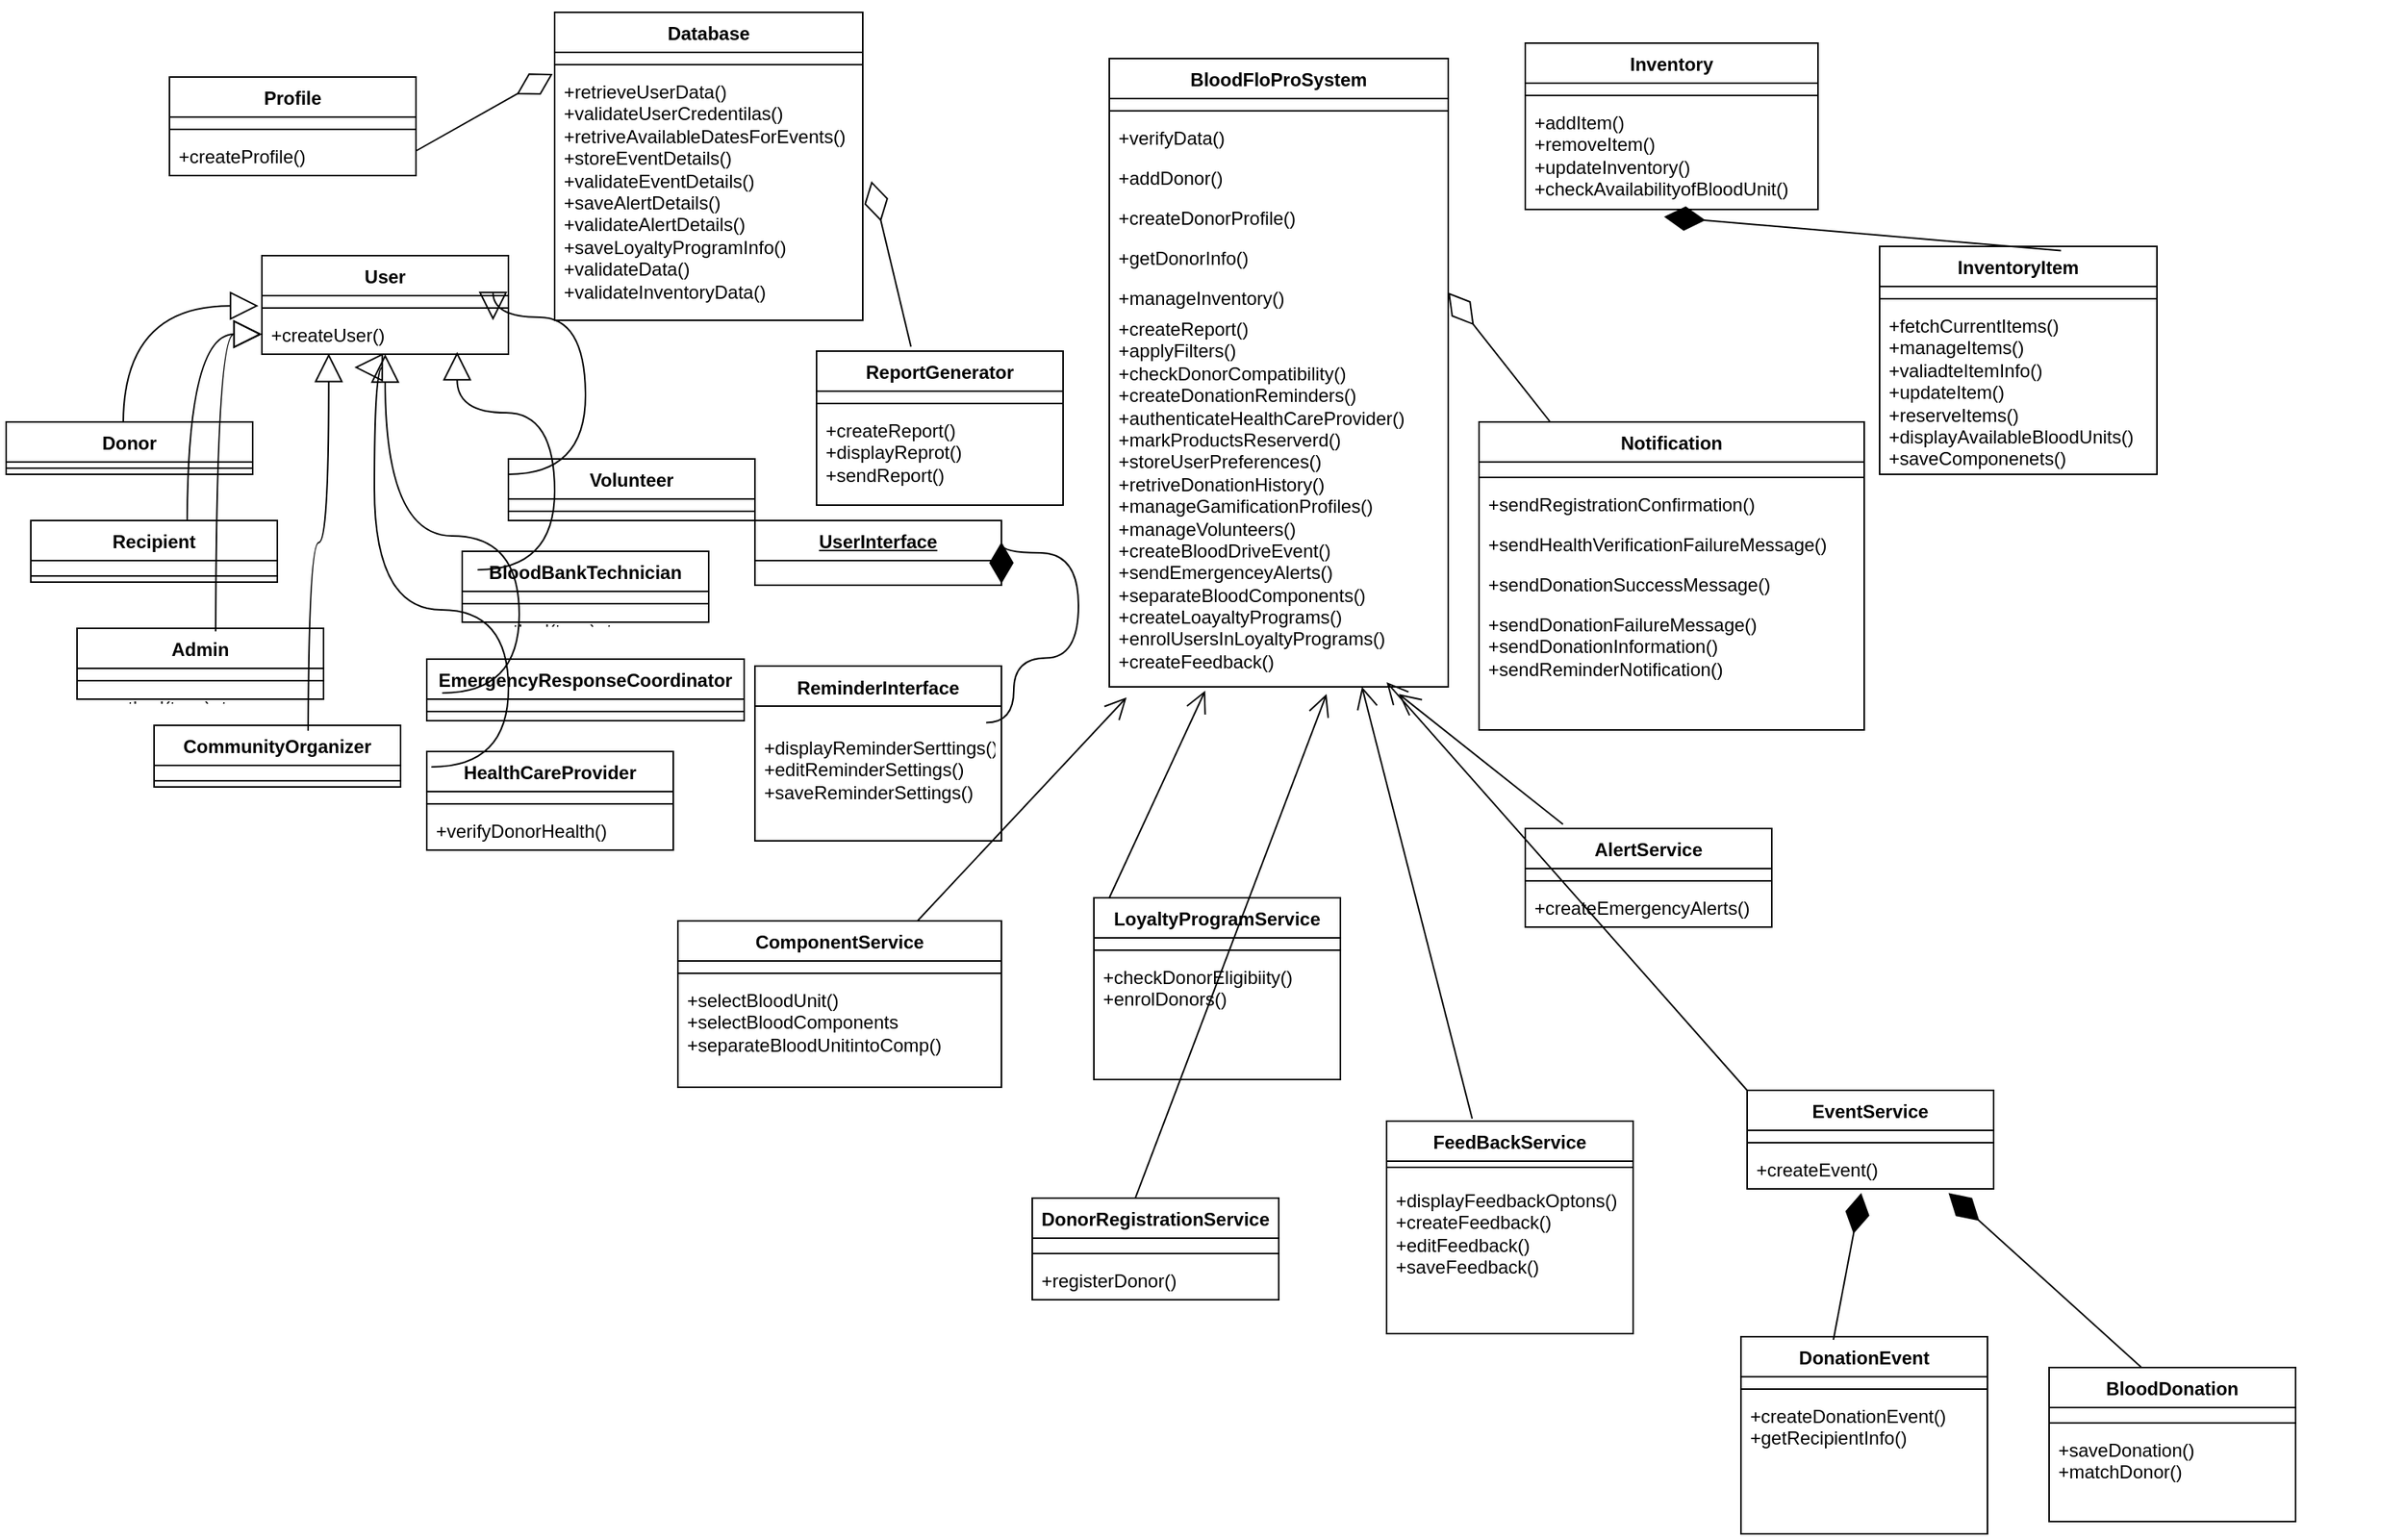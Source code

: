 <mxfile version="23.1.5" type="device">
  <diagram id="C5RBs43oDa-KdzZeNtuy" name="Page-1">
    <mxGraphModel dx="2229" dy="1440" grid="1" gridSize="10" guides="1" tooltips="1" connect="1" arrows="1" fold="1" page="1" pageScale="1" pageWidth="827" pageHeight="1169" math="0" shadow="0">
      <root>
        <mxCell id="WIyWlLk6GJQsqaUBKTNV-0" />
        <mxCell id="WIyWlLk6GJQsqaUBKTNV-1" parent="WIyWlLk6GJQsqaUBKTNV-0" />
        <mxCell id="jsOjv4QNIimqihdQ7Zq4-0" value="AlertService&lt;div&gt;&lt;br/&gt;&lt;/div&gt;" style="swimlane;fontStyle=1;align=center;verticalAlign=top;childLayout=stackLayout;horizontal=1;startSize=26;horizontalStack=0;resizeParent=1;resizeParentMax=0;resizeLast=0;collapsible=1;marginBottom=0;whiteSpace=wrap;html=1;" vertex="1" parent="WIyWlLk6GJQsqaUBKTNV-1">
          <mxGeometry x="1000" y="540" width="160" height="64" as="geometry" />
        </mxCell>
        <mxCell id="jsOjv4QNIimqihdQ7Zq4-1" value="+ field: type" style="text;strokeColor=none;fillColor=none;align=left;verticalAlign=top;spacingLeft=4;spacingRight=4;overflow=hidden;rotatable=0;points=[[0,0.5],[1,0.5]];portConstraint=eastwest;whiteSpace=wrap;html=1;" vertex="1" parent="jsOjv4QNIimqihdQ7Zq4-0">
          <mxGeometry y="26" width="160" height="4" as="geometry" />
        </mxCell>
        <mxCell id="jsOjv4QNIimqihdQ7Zq4-2" value="" style="line;strokeWidth=1;fillColor=none;align=left;verticalAlign=middle;spacingTop=-1;spacingLeft=3;spacingRight=3;rotatable=0;labelPosition=right;points=[];portConstraint=eastwest;strokeColor=inherit;" vertex="1" parent="jsOjv4QNIimqihdQ7Zq4-0">
          <mxGeometry y="30" width="160" height="8" as="geometry" />
        </mxCell>
        <mxCell id="jsOjv4QNIimqihdQ7Zq4-3" value="+createEmergencyAlerts()" style="text;strokeColor=none;fillColor=none;align=left;verticalAlign=top;spacingLeft=4;spacingRight=4;overflow=hidden;rotatable=0;points=[[0,0.5],[1,0.5]];portConstraint=eastwest;whiteSpace=wrap;html=1;" vertex="1" parent="jsOjv4QNIimqihdQ7Zq4-0">
          <mxGeometry y="38" width="160" height="26" as="geometry" />
        </mxCell>
        <mxCell id="jsOjv4QNIimqihdQ7Zq4-8" value="BloodDonation" style="swimlane;fontStyle=1;align=center;verticalAlign=top;childLayout=stackLayout;horizontal=1;startSize=26;horizontalStack=0;resizeParent=1;resizeParentMax=0;resizeLast=0;collapsible=1;marginBottom=0;whiteSpace=wrap;html=1;" vertex="1" parent="WIyWlLk6GJQsqaUBKTNV-1">
          <mxGeometry x="1340" y="890" width="160" height="100" as="geometry" />
        </mxCell>
        <mxCell id="jsOjv4QNIimqihdQ7Zq4-9" value="+ field: type" style="text;strokeColor=none;fillColor=none;align=left;verticalAlign=top;spacingLeft=4;spacingRight=4;overflow=hidden;rotatable=0;points=[[0,0.5],[1,0.5]];portConstraint=eastwest;whiteSpace=wrap;html=1;" vertex="1" parent="jsOjv4QNIimqihdQ7Zq4-8">
          <mxGeometry y="26" width="160" height="6" as="geometry" />
        </mxCell>
        <mxCell id="jsOjv4QNIimqihdQ7Zq4-10" value="" style="line;strokeWidth=1;fillColor=none;align=left;verticalAlign=middle;spacingTop=-1;spacingLeft=3;spacingRight=3;rotatable=0;labelPosition=right;points=[];portConstraint=eastwest;strokeColor=inherit;" vertex="1" parent="jsOjv4QNIimqihdQ7Zq4-8">
          <mxGeometry y="32" width="160" height="8" as="geometry" />
        </mxCell>
        <mxCell id="jsOjv4QNIimqihdQ7Zq4-11" value="+saveDonation()&lt;br&gt;+matchDonor()" style="text;strokeColor=none;fillColor=none;align=left;verticalAlign=top;spacingLeft=4;spacingRight=4;overflow=hidden;rotatable=0;points=[[0,0.5],[1,0.5]];portConstraint=eastwest;whiteSpace=wrap;html=1;" vertex="1" parent="jsOjv4QNIimqihdQ7Zq4-8">
          <mxGeometry y="40" width="160" height="60" as="geometry" />
        </mxCell>
        <mxCell id="jsOjv4QNIimqihdQ7Zq4-16" value="FeedBackService" style="swimlane;fontStyle=1;align=center;verticalAlign=top;childLayout=stackLayout;horizontal=1;startSize=26;horizontalStack=0;resizeParent=1;resizeParentMax=0;resizeLast=0;collapsible=1;marginBottom=0;whiteSpace=wrap;html=1;" vertex="1" parent="WIyWlLk6GJQsqaUBKTNV-1">
          <mxGeometry x="910" y="730" width="160" height="138" as="geometry" />
        </mxCell>
        <mxCell id="jsOjv4QNIimqihdQ7Zq4-18" value="" style="line;strokeWidth=1;fillColor=none;align=left;verticalAlign=middle;spacingTop=-1;spacingLeft=3;spacingRight=3;rotatable=0;labelPosition=right;points=[];portConstraint=eastwest;strokeColor=inherit;" vertex="1" parent="jsOjv4QNIimqihdQ7Zq4-16">
          <mxGeometry y="26" width="160" height="8" as="geometry" />
        </mxCell>
        <mxCell id="jsOjv4QNIimqihdQ7Zq4-17" value="+ field: type" style="text;strokeColor=none;fillColor=none;align=left;verticalAlign=top;spacingLeft=4;spacingRight=4;overflow=hidden;rotatable=0;points=[[0,0.5],[1,0.5]];portConstraint=eastwest;whiteSpace=wrap;html=1;" vertex="1" parent="jsOjv4QNIimqihdQ7Zq4-16">
          <mxGeometry y="34" width="160" height="4" as="geometry" />
        </mxCell>
        <mxCell id="jsOjv4QNIimqihdQ7Zq4-19" value="+displayFeedbackOptons()&lt;br&gt;+createFeedback()&lt;div&gt;+editFeedback()&lt;/div&gt;&lt;div&gt;+saveFeedback()&lt;/div&gt;&lt;div&gt;&lt;br&gt;&lt;/div&gt;" style="text;strokeColor=none;fillColor=none;align=left;verticalAlign=top;spacingLeft=4;spacingRight=4;overflow=hidden;rotatable=0;points=[[0,0.5],[1,0.5]];portConstraint=eastwest;whiteSpace=wrap;html=1;" vertex="1" parent="jsOjv4QNIimqihdQ7Zq4-16">
          <mxGeometry y="38" width="160" height="100" as="geometry" />
        </mxCell>
        <mxCell id="jsOjv4QNIimqihdQ7Zq4-20" value="BloodFloProSystem" style="swimlane;fontStyle=1;align=center;verticalAlign=top;childLayout=stackLayout;horizontal=1;startSize=26;horizontalStack=0;resizeParent=1;resizeParentMax=0;resizeLast=0;collapsible=1;marginBottom=0;whiteSpace=wrap;html=1;" vertex="1" parent="WIyWlLk6GJQsqaUBKTNV-1">
          <mxGeometry x="730" y="40" width="220" height="408" as="geometry" />
        </mxCell>
        <mxCell id="jsOjv4QNIimqihdQ7Zq4-21" value="+ field: type" style="text;strokeColor=none;fillColor=none;align=left;verticalAlign=top;spacingLeft=4;spacingRight=4;overflow=hidden;rotatable=0;points=[[0,0.5],[1,0.5]];portConstraint=eastwest;whiteSpace=wrap;html=1;" vertex="1" parent="jsOjv4QNIimqihdQ7Zq4-20">
          <mxGeometry y="26" width="220" height="4" as="geometry" />
        </mxCell>
        <mxCell id="jsOjv4QNIimqihdQ7Zq4-22" value="" style="line;strokeWidth=1;fillColor=none;align=left;verticalAlign=middle;spacingTop=-1;spacingLeft=3;spacingRight=3;rotatable=0;labelPosition=right;points=[];portConstraint=eastwest;strokeColor=inherit;" vertex="1" parent="jsOjv4QNIimqihdQ7Zq4-20">
          <mxGeometry y="30" width="220" height="8" as="geometry" />
        </mxCell>
        <mxCell id="jsOjv4QNIimqihdQ7Zq4-23" value="+verifyData()" style="text;strokeColor=none;fillColor=none;align=left;verticalAlign=top;spacingLeft=4;spacingRight=4;overflow=hidden;rotatable=0;points=[[0,0.5],[1,0.5]];portConstraint=eastwest;whiteSpace=wrap;html=1;" vertex="1" parent="jsOjv4QNIimqihdQ7Zq4-20">
          <mxGeometry y="38" width="220" height="26" as="geometry" />
        </mxCell>
        <mxCell id="jsOjv4QNIimqihdQ7Zq4-137" value="+addDonor()" style="text;strokeColor=none;fillColor=none;align=left;verticalAlign=top;spacingLeft=4;spacingRight=4;overflow=hidden;rotatable=0;points=[[0,0.5],[1,0.5]];portConstraint=eastwest;whiteSpace=wrap;html=1;" vertex="1" parent="jsOjv4QNIimqihdQ7Zq4-20">
          <mxGeometry y="64" width="220" height="26" as="geometry" />
        </mxCell>
        <mxCell id="jsOjv4QNIimqihdQ7Zq4-136" value="+createDonorProfile()" style="text;strokeColor=none;fillColor=none;align=left;verticalAlign=top;spacingLeft=4;spacingRight=4;overflow=hidden;rotatable=0;points=[[0,0.5],[1,0.5]];portConstraint=eastwest;whiteSpace=wrap;html=1;" vertex="1" parent="jsOjv4QNIimqihdQ7Zq4-20">
          <mxGeometry y="90" width="220" height="26" as="geometry" />
        </mxCell>
        <mxCell id="jsOjv4QNIimqihdQ7Zq4-144" value="+getDonorInfo()&lt;div&gt;&lt;br/&gt;&lt;/div&gt;" style="text;strokeColor=none;fillColor=none;align=left;verticalAlign=top;spacingLeft=4;spacingRight=4;overflow=hidden;rotatable=0;points=[[0,0.5],[1,0.5]];portConstraint=eastwest;whiteSpace=wrap;html=1;" vertex="1" parent="jsOjv4QNIimqihdQ7Zq4-20">
          <mxGeometry y="116" width="220" height="26" as="geometry" />
        </mxCell>
        <mxCell id="jsOjv4QNIimqihdQ7Zq4-145" value="+manageInventory()" style="text;strokeColor=none;fillColor=none;align=left;verticalAlign=top;spacingLeft=4;spacingRight=4;overflow=hidden;rotatable=0;points=[[0,0.5],[1,0.5]];portConstraint=eastwest;whiteSpace=wrap;html=1;" vertex="1" parent="jsOjv4QNIimqihdQ7Zq4-20">
          <mxGeometry y="142" width="220" height="20" as="geometry" />
        </mxCell>
        <mxCell id="jsOjv4QNIimqihdQ7Zq4-146" value="+createReport()&lt;br&gt;+applyFilters()&lt;br&gt;+checkDonorCompatibility()&lt;br&gt;+createDonationReminders()&lt;br&gt;+authenticateHealthCareProvider()&lt;br&gt;+markProductsReserverd()&lt;br&gt;+storeUserPreferences()&lt;br&gt;+retriveDonationHistory()&lt;br&gt;+manageGamificationProfiles()&lt;div&gt;+manageVolunteers()&lt;/div&gt;&lt;div&gt;+createBloodDriveEvent()&lt;/div&gt;&lt;div&gt;+sendEmergenceyAlerts()&lt;/div&gt;&lt;div&gt;+separateBloodComponents()&lt;/div&gt;&lt;div&gt;+createLoayaltyPrograms()&lt;/div&gt;&lt;div&gt;+enrolUsersInLoyaltyPrograms()&lt;/div&gt;&lt;div&gt;+createFeedback()&lt;/div&gt;" style="text;strokeColor=none;fillColor=none;align=left;verticalAlign=top;spacingLeft=4;spacingRight=4;overflow=hidden;rotatable=0;points=[[0,0.5],[1,0.5]];portConstraint=eastwest;whiteSpace=wrap;html=1;" vertex="1" parent="jsOjv4QNIimqihdQ7Zq4-20">
          <mxGeometry y="162" width="220" height="246" as="geometry" />
        </mxCell>
        <mxCell id="jsOjv4QNIimqihdQ7Zq4-32" value="Donor" style="swimlane;fontStyle=1;align=center;verticalAlign=top;childLayout=stackLayout;horizontal=1;startSize=26;horizontalStack=0;resizeParent=1;resizeParentMax=0;resizeLast=0;collapsible=1;marginBottom=0;whiteSpace=wrap;html=1;" vertex="1" parent="WIyWlLk6GJQsqaUBKTNV-1">
          <mxGeometry x="14" y="276" width="160" height="34" as="geometry" />
        </mxCell>
        <mxCell id="jsOjv4QNIimqihdQ7Zq4-151" value="" style="endArrow=block;endSize=16;endFill=0;html=1;rounded=0;edgeStyle=orthogonalEdgeStyle;curved=1;entryX=-0.014;entryY=-0.209;entryDx=0;entryDy=0;entryPerimeter=0;" edge="1" parent="jsOjv4QNIimqihdQ7Zq4-32" target="jsOjv4QNIimqihdQ7Zq4-83">
          <mxGeometry width="160" relative="1" as="geometry">
            <mxPoint x="76" as="sourcePoint" />
            <mxPoint x="236" as="targetPoint" />
          </mxGeometry>
        </mxCell>
        <mxCell id="jsOjv4QNIimqihdQ7Zq4-34" value="" style="line;strokeWidth=1;fillColor=none;align=left;verticalAlign=middle;spacingTop=-1;spacingLeft=3;spacingRight=3;rotatable=0;labelPosition=right;points=[];portConstraint=eastwest;strokeColor=inherit;" vertex="1" parent="jsOjv4QNIimqihdQ7Zq4-32">
          <mxGeometry y="26" width="160" height="8" as="geometry" />
        </mxCell>
        <mxCell id="jsOjv4QNIimqihdQ7Zq4-35" value="+ method(type): type" style="text;strokeColor=none;fillColor=none;align=left;verticalAlign=top;spacingLeft=4;spacingRight=4;overflow=hidden;rotatable=0;points=[[0,0.5],[1,0.5]];portConstraint=eastwest;whiteSpace=wrap;html=1;" vertex="1" parent="jsOjv4QNIimqihdQ7Zq4-32">
          <mxGeometry y="34" width="160" as="geometry" />
        </mxCell>
        <mxCell id="jsOjv4QNIimqihdQ7Zq4-40" value="Notification" style="swimlane;fontStyle=1;align=center;verticalAlign=top;childLayout=stackLayout;horizontal=1;startSize=26;horizontalStack=0;resizeParent=1;resizeParentMax=0;resizeLast=0;collapsible=1;marginBottom=0;whiteSpace=wrap;html=1;" vertex="1" parent="WIyWlLk6GJQsqaUBKTNV-1">
          <mxGeometry x="970" y="276" width="250" height="200" as="geometry" />
        </mxCell>
        <mxCell id="jsOjv4QNIimqihdQ7Zq4-41" value="+ field: type" style="text;strokeColor=none;fillColor=none;align=left;verticalAlign=top;spacingLeft=4;spacingRight=4;overflow=hidden;rotatable=0;points=[[0,0.5],[1,0.5]];portConstraint=eastwest;whiteSpace=wrap;html=1;" vertex="1" parent="jsOjv4QNIimqihdQ7Zq4-40">
          <mxGeometry y="26" width="250" height="6" as="geometry" />
        </mxCell>
        <mxCell id="jsOjv4QNIimqihdQ7Zq4-42" value="" style="line;strokeWidth=1;fillColor=none;align=left;verticalAlign=middle;spacingTop=-1;spacingLeft=3;spacingRight=3;rotatable=0;labelPosition=right;points=[];portConstraint=eastwest;strokeColor=inherit;" vertex="1" parent="jsOjv4QNIimqihdQ7Zq4-40">
          <mxGeometry y="32" width="250" height="8" as="geometry" />
        </mxCell>
        <mxCell id="jsOjv4QNIimqihdQ7Zq4-139" value="+sendRegistrationConfirmation()" style="text;strokeColor=none;fillColor=none;align=left;verticalAlign=top;spacingLeft=4;spacingRight=4;overflow=hidden;rotatable=0;points=[[0,0.5],[1,0.5]];portConstraint=eastwest;whiteSpace=wrap;html=1;" vertex="1" parent="jsOjv4QNIimqihdQ7Zq4-40">
          <mxGeometry y="40" width="250" height="26" as="geometry" />
        </mxCell>
        <mxCell id="jsOjv4QNIimqihdQ7Zq4-43" value="+sendHealthVerificationFailureMessage()" style="text;strokeColor=none;fillColor=none;align=left;verticalAlign=top;spacingLeft=4;spacingRight=4;overflow=hidden;rotatable=0;points=[[0,0.5],[1,0.5]];portConstraint=eastwest;whiteSpace=wrap;html=1;" vertex="1" parent="jsOjv4QNIimqihdQ7Zq4-40">
          <mxGeometry y="66" width="250" height="26" as="geometry" />
        </mxCell>
        <mxCell id="jsOjv4QNIimqihdQ7Zq4-147" value="+sendDonationSuccessMessage()" style="text;strokeColor=none;fillColor=none;align=left;verticalAlign=top;spacingLeft=4;spacingRight=4;overflow=hidden;rotatable=0;points=[[0,0.5],[1,0.5]];portConstraint=eastwest;whiteSpace=wrap;html=1;" vertex="1" parent="jsOjv4QNIimqihdQ7Zq4-40">
          <mxGeometry y="92" width="250" height="26" as="geometry" />
        </mxCell>
        <mxCell id="jsOjv4QNIimqihdQ7Zq4-148" value="+sendDonationFailureMessage()&lt;br&gt;+sendDonationInformation()&lt;br&gt;+sendReminderNotification()" style="text;strokeColor=none;fillColor=none;align=left;verticalAlign=top;spacingLeft=4;spacingRight=4;overflow=hidden;rotatable=0;points=[[0,0.5],[1,0.5]];portConstraint=eastwest;whiteSpace=wrap;html=1;" vertex="1" parent="jsOjv4QNIimqihdQ7Zq4-40">
          <mxGeometry y="118" width="250" height="82" as="geometry" />
        </mxCell>
        <mxCell id="jsOjv4QNIimqihdQ7Zq4-48" value="LoyaltyProgramService" style="swimlane;fontStyle=1;align=center;verticalAlign=top;childLayout=stackLayout;horizontal=1;startSize=26;horizontalStack=0;resizeParent=1;resizeParentMax=0;resizeLast=0;collapsible=1;marginBottom=0;whiteSpace=wrap;html=1;" vertex="1" parent="WIyWlLk6GJQsqaUBKTNV-1">
          <mxGeometry x="720" y="585" width="160" height="118" as="geometry" />
        </mxCell>
        <mxCell id="jsOjv4QNIimqihdQ7Zq4-49" value="+ field: type" style="text;strokeColor=none;fillColor=none;align=left;verticalAlign=top;spacingLeft=4;spacingRight=4;overflow=hidden;rotatable=0;points=[[0,0.5],[1,0.5]];portConstraint=eastwest;whiteSpace=wrap;html=1;" vertex="1" parent="jsOjv4QNIimqihdQ7Zq4-48">
          <mxGeometry y="26" width="160" height="4" as="geometry" />
        </mxCell>
        <mxCell id="jsOjv4QNIimqihdQ7Zq4-50" value="" style="line;strokeWidth=1;fillColor=none;align=left;verticalAlign=middle;spacingTop=-1;spacingLeft=3;spacingRight=3;rotatable=0;labelPosition=right;points=[];portConstraint=eastwest;strokeColor=inherit;" vertex="1" parent="jsOjv4QNIimqihdQ7Zq4-48">
          <mxGeometry y="30" width="160" height="8" as="geometry" />
        </mxCell>
        <mxCell id="jsOjv4QNIimqihdQ7Zq4-51" value="+checkDonorEligibiity()&lt;br&gt;+enrolDonors()" style="text;strokeColor=none;fillColor=none;align=left;verticalAlign=top;spacingLeft=4;spacingRight=4;overflow=hidden;rotatable=0;points=[[0,0.5],[1,0.5]];portConstraint=eastwest;whiteSpace=wrap;html=1;" vertex="1" parent="jsOjv4QNIimqihdQ7Zq4-48">
          <mxGeometry y="38" width="160" height="80" as="geometry" />
        </mxCell>
        <mxCell id="jsOjv4QNIimqihdQ7Zq4-180" value="" style="endArrow=open;endFill=1;endSize=12;html=1;rounded=0;entryX=0.641;entryY=1.019;entryDx=0;entryDy=0;entryPerimeter=0;" edge="1" parent="jsOjv4QNIimqihdQ7Zq4-48" target="jsOjv4QNIimqihdQ7Zq4-146">
          <mxGeometry width="160" relative="1" as="geometry">
            <mxPoint x="25" y="200" as="sourcePoint" />
            <mxPoint x="160" y="55" as="targetPoint" />
          </mxGeometry>
        </mxCell>
        <mxCell id="jsOjv4QNIimqihdQ7Zq4-72" value="ReportGenerator" style="swimlane;fontStyle=1;align=center;verticalAlign=top;childLayout=stackLayout;horizontal=1;startSize=26;horizontalStack=0;resizeParent=1;resizeParentMax=0;resizeLast=0;collapsible=1;marginBottom=0;whiteSpace=wrap;html=1;" vertex="1" parent="WIyWlLk6GJQsqaUBKTNV-1">
          <mxGeometry x="540" y="230" width="160" height="100" as="geometry" />
        </mxCell>
        <mxCell id="jsOjv4QNIimqihdQ7Zq4-73" value="+ field: type" style="text;strokeColor=none;fillColor=none;align=left;verticalAlign=top;spacingLeft=4;spacingRight=4;overflow=hidden;rotatable=0;points=[[0,0.5],[1,0.5]];portConstraint=eastwest;whiteSpace=wrap;html=1;" vertex="1" parent="jsOjv4QNIimqihdQ7Zq4-72">
          <mxGeometry y="26" width="160" height="4" as="geometry" />
        </mxCell>
        <mxCell id="jsOjv4QNIimqihdQ7Zq4-74" value="" style="line;strokeWidth=1;fillColor=none;align=left;verticalAlign=middle;spacingTop=-1;spacingLeft=3;spacingRight=3;rotatable=0;labelPosition=right;points=[];portConstraint=eastwest;strokeColor=inherit;" vertex="1" parent="jsOjv4QNIimqihdQ7Zq4-72">
          <mxGeometry y="30" width="160" height="8" as="geometry" />
        </mxCell>
        <mxCell id="jsOjv4QNIimqihdQ7Zq4-75" value="+createReport()&lt;div&gt;+displayReprot()&lt;/div&gt;&lt;div&gt;+sendReport()&lt;/div&gt;" style="text;strokeColor=none;fillColor=none;align=left;verticalAlign=top;spacingLeft=4;spacingRight=4;overflow=hidden;rotatable=0;points=[[0,0.5],[1,0.5]];portConstraint=eastwest;whiteSpace=wrap;html=1;" vertex="1" parent="jsOjv4QNIimqihdQ7Zq4-72">
          <mxGeometry y="38" width="160" height="62" as="geometry" />
        </mxCell>
        <mxCell id="jsOjv4QNIimqihdQ7Zq4-76" value="ComponentService" style="swimlane;fontStyle=1;align=center;verticalAlign=top;childLayout=stackLayout;horizontal=1;startSize=26;horizontalStack=0;resizeParent=1;resizeParentMax=0;resizeLast=0;collapsible=1;marginBottom=0;whiteSpace=wrap;html=1;" vertex="1" parent="WIyWlLk6GJQsqaUBKTNV-1">
          <mxGeometry x="450" y="600" width="210" height="108" as="geometry" />
        </mxCell>
        <mxCell id="jsOjv4QNIimqihdQ7Zq4-77" value="+ field: type" style="text;strokeColor=none;fillColor=none;align=left;verticalAlign=top;spacingLeft=4;spacingRight=4;overflow=hidden;rotatable=0;points=[[0,0.5],[1,0.5]];portConstraint=eastwest;whiteSpace=wrap;html=1;" vertex="1" parent="jsOjv4QNIimqihdQ7Zq4-76">
          <mxGeometry y="26" width="210" height="4" as="geometry" />
        </mxCell>
        <mxCell id="jsOjv4QNIimqihdQ7Zq4-78" value="" style="line;strokeWidth=1;fillColor=none;align=left;verticalAlign=middle;spacingTop=-1;spacingLeft=3;spacingRight=3;rotatable=0;labelPosition=right;points=[];portConstraint=eastwest;strokeColor=inherit;" vertex="1" parent="jsOjv4QNIimqihdQ7Zq4-76">
          <mxGeometry y="30" width="210" height="8" as="geometry" />
        </mxCell>
        <mxCell id="jsOjv4QNIimqihdQ7Zq4-79" value="+selectBloodUnit()&lt;div&gt;+selectBloodComponents&lt;/div&gt;&lt;div&gt;+separateBloodUnitintoComp()&lt;/div&gt;" style="text;strokeColor=none;fillColor=none;align=left;verticalAlign=top;spacingLeft=4;spacingRight=4;overflow=hidden;rotatable=0;points=[[0,0.5],[1,0.5]];portConstraint=eastwest;whiteSpace=wrap;html=1;" vertex="1" parent="jsOjv4QNIimqihdQ7Zq4-76">
          <mxGeometry y="38" width="210" height="70" as="geometry" />
        </mxCell>
        <mxCell id="jsOjv4QNIimqihdQ7Zq4-108" value="DonorRegistrationService" style="swimlane;fontStyle=1;align=center;verticalAlign=top;childLayout=stackLayout;horizontal=1;startSize=26;horizontalStack=0;resizeParent=1;resizeParentMax=0;resizeLast=0;collapsible=1;marginBottom=0;whiteSpace=wrap;html=1;" vertex="1" parent="WIyWlLk6GJQsqaUBKTNV-1">
          <mxGeometry x="680" y="780" width="160" height="66" as="geometry" />
        </mxCell>
        <mxCell id="jsOjv4QNIimqihdQ7Zq4-109" value="+ field: type" style="text;strokeColor=none;fillColor=none;align=left;verticalAlign=top;spacingLeft=4;spacingRight=4;overflow=hidden;rotatable=0;points=[[0,0.5],[1,0.5]];portConstraint=eastwest;whiteSpace=wrap;html=1;" vertex="1" parent="jsOjv4QNIimqihdQ7Zq4-108">
          <mxGeometry y="26" width="160" height="6" as="geometry" />
        </mxCell>
        <mxCell id="jsOjv4QNIimqihdQ7Zq4-110" value="" style="line;strokeWidth=1;fillColor=none;align=left;verticalAlign=middle;spacingTop=-1;spacingLeft=3;spacingRight=3;rotatable=0;labelPosition=right;points=[];portConstraint=eastwest;strokeColor=inherit;" vertex="1" parent="jsOjv4QNIimqihdQ7Zq4-108">
          <mxGeometry y="32" width="160" height="8" as="geometry" />
        </mxCell>
        <mxCell id="jsOjv4QNIimqihdQ7Zq4-111" value="+registerDonor()" style="text;strokeColor=none;fillColor=none;align=left;verticalAlign=top;spacingLeft=4;spacingRight=4;overflow=hidden;rotatable=0;points=[[0,0.5],[1,0.5]];portConstraint=eastwest;whiteSpace=wrap;html=1;" vertex="1" parent="jsOjv4QNIimqihdQ7Zq4-108">
          <mxGeometry y="40" width="160" height="26" as="geometry" />
        </mxCell>
        <mxCell id="jsOjv4QNIimqihdQ7Zq4-112" value="Profile" style="swimlane;fontStyle=1;align=center;verticalAlign=top;childLayout=stackLayout;horizontal=1;startSize=26;horizontalStack=0;resizeParent=1;resizeParentMax=0;resizeLast=0;collapsible=1;marginBottom=0;whiteSpace=wrap;html=1;" vertex="1" parent="WIyWlLk6GJQsqaUBKTNV-1">
          <mxGeometry x="120" y="52" width="160" height="64" as="geometry" />
        </mxCell>
        <mxCell id="jsOjv4QNIimqihdQ7Zq4-113" value="+ field: type" style="text;strokeColor=none;fillColor=none;align=left;verticalAlign=top;spacingLeft=4;spacingRight=4;overflow=hidden;rotatable=0;points=[[0,0.5],[1,0.5]];portConstraint=eastwest;whiteSpace=wrap;html=1;" vertex="1" parent="jsOjv4QNIimqihdQ7Zq4-112">
          <mxGeometry y="26" width="160" height="4" as="geometry" />
        </mxCell>
        <mxCell id="jsOjv4QNIimqihdQ7Zq4-114" value="" style="line;strokeWidth=1;fillColor=none;align=left;verticalAlign=middle;spacingTop=-1;spacingLeft=3;spacingRight=3;rotatable=0;labelPosition=right;points=[];portConstraint=eastwest;strokeColor=inherit;" vertex="1" parent="jsOjv4QNIimqihdQ7Zq4-112">
          <mxGeometry y="30" width="160" height="8" as="geometry" />
        </mxCell>
        <mxCell id="jsOjv4QNIimqihdQ7Zq4-115" value="+createProfile()" style="text;strokeColor=none;fillColor=none;align=left;verticalAlign=top;spacingLeft=4;spacingRight=4;overflow=hidden;rotatable=0;points=[[0,0.5],[1,0.5]];portConstraint=eastwest;whiteSpace=wrap;html=1;" vertex="1" parent="jsOjv4QNIimqihdQ7Zq4-112">
          <mxGeometry y="38" width="160" height="26" as="geometry" />
        </mxCell>
        <mxCell id="jsOjv4QNIimqihdQ7Zq4-140" value="Database" style="swimlane;fontStyle=1;align=center;verticalAlign=top;childLayout=stackLayout;horizontal=1;startSize=26;horizontalStack=0;resizeParent=1;resizeParentMax=0;resizeLast=0;collapsible=1;marginBottom=0;whiteSpace=wrap;html=1;" vertex="1" parent="WIyWlLk6GJQsqaUBKTNV-1">
          <mxGeometry x="370" y="10" width="200" height="200" as="geometry" />
        </mxCell>
        <mxCell id="jsOjv4QNIimqihdQ7Zq4-141" value="+ field: type" style="text;strokeColor=none;fillColor=none;align=left;verticalAlign=top;spacingLeft=4;spacingRight=4;overflow=hidden;rotatable=0;points=[[0,0.5],[1,0.5]];portConstraint=eastwest;whiteSpace=wrap;html=1;" vertex="1" parent="jsOjv4QNIimqihdQ7Zq4-140">
          <mxGeometry y="26" width="200" height="4" as="geometry" />
        </mxCell>
        <mxCell id="jsOjv4QNIimqihdQ7Zq4-142" value="" style="line;strokeWidth=1;fillColor=none;align=left;verticalAlign=middle;spacingTop=-1;spacingLeft=3;spacingRight=3;rotatable=0;labelPosition=right;points=[];portConstraint=eastwest;strokeColor=inherit;" vertex="1" parent="jsOjv4QNIimqihdQ7Zq4-140">
          <mxGeometry y="30" width="200" height="8" as="geometry" />
        </mxCell>
        <mxCell id="jsOjv4QNIimqihdQ7Zq4-175" value="" style="endArrow=diamondThin;endFill=0;endSize=24;html=1;rounded=0;entryX=-0.006;entryY=0.012;entryDx=0;entryDy=0;entryPerimeter=0;" edge="1" parent="jsOjv4QNIimqihdQ7Zq4-140" target="jsOjv4QNIimqihdQ7Zq4-143">
          <mxGeometry width="160" relative="1" as="geometry">
            <mxPoint x="-90" y="90" as="sourcePoint" />
            <mxPoint x="70" y="90" as="targetPoint" />
          </mxGeometry>
        </mxCell>
        <mxCell id="jsOjv4QNIimqihdQ7Zq4-143" value="+retrieveUserData()&lt;br&gt;+validateUserCredentilas()&lt;br&gt;+retriveAvailableDatesForEvents()&lt;br&gt;+storeEventDetails()&lt;br&gt;+validateEventDetails()&lt;br&gt;+saveAlertDetails()&lt;br&gt;+validateAlertDetails()&lt;br&gt;+saveLoyaltyProgramInfo()&lt;div&gt;+validateData()&lt;br style=&quot;border-color: var(--border-color);&quot;&gt;+validateInventoryData()&lt;br&gt;&lt;/div&gt;" style="text;strokeColor=none;fillColor=none;align=left;verticalAlign=top;spacingLeft=4;spacingRight=4;overflow=hidden;rotatable=0;points=[[0,0.5],[1,0.5]];portConstraint=eastwest;whiteSpace=wrap;html=1;" vertex="1" parent="jsOjv4QNIimqihdQ7Zq4-140">
          <mxGeometry y="38" width="200" height="162" as="geometry" />
        </mxCell>
        <mxCell id="jsOjv4QNIimqihdQ7Zq4-33" value="+ field: type" style="text;strokeColor=none;fillColor=none;align=left;verticalAlign=top;spacingLeft=4;spacingRight=4;overflow=hidden;rotatable=0;points=[[0,0.5],[1,0.5]];portConstraint=eastwest;whiteSpace=wrap;html=1;" vertex="1" parent="WIyWlLk6GJQsqaUBKTNV-1">
          <mxGeometry x="10" y="290" width="160" height="6" as="geometry" />
        </mxCell>
        <mxCell id="jsOjv4QNIimqihdQ7Zq4-160" value="" style="group" vertex="1" connectable="0" parent="WIyWlLk6GJQsqaUBKTNV-1">
          <mxGeometry x="30" y="168" width="470" height="386" as="geometry" />
        </mxCell>
        <mxCell id="jsOjv4QNIimqihdQ7Zq4-28" value="Recipient" style="swimlane;fontStyle=1;align=center;verticalAlign=top;childLayout=stackLayout;horizontal=1;startSize=26;horizontalStack=0;resizeParent=1;resizeParentMax=0;resizeLast=0;collapsible=1;marginBottom=0;whiteSpace=wrap;html=1;" vertex="1" parent="jsOjv4QNIimqihdQ7Zq4-160">
          <mxGeometry y="172" width="160" height="40" as="geometry" />
        </mxCell>
        <mxCell id="jsOjv4QNIimqihdQ7Zq4-29" value="+ field: type" style="text;strokeColor=none;fillColor=none;align=left;verticalAlign=top;spacingLeft=4;spacingRight=4;overflow=hidden;rotatable=0;points=[[0,0.5],[1,0.5]];portConstraint=eastwest;whiteSpace=wrap;html=1;" vertex="1" parent="jsOjv4QNIimqihdQ7Zq4-28">
          <mxGeometry y="26" width="160" height="6" as="geometry" />
        </mxCell>
        <mxCell id="jsOjv4QNIimqihdQ7Zq4-30" value="" style="line;strokeWidth=1;fillColor=none;align=left;verticalAlign=middle;spacingTop=-1;spacingLeft=3;spacingRight=3;rotatable=0;labelPosition=right;points=[];portConstraint=eastwest;strokeColor=inherit;" vertex="1" parent="jsOjv4QNIimqihdQ7Zq4-28">
          <mxGeometry y="32" width="160" height="8" as="geometry" />
        </mxCell>
        <mxCell id="jsOjv4QNIimqihdQ7Zq4-31" value="+ method(type): type" style="text;strokeColor=none;fillColor=none;align=left;verticalAlign=top;spacingLeft=4;spacingRight=4;overflow=hidden;rotatable=0;points=[[0,0.5],[1,0.5]];portConstraint=eastwest;whiteSpace=wrap;html=1;" vertex="1" parent="jsOjv4QNIimqihdQ7Zq4-28">
          <mxGeometry y="40" width="160" as="geometry" />
        </mxCell>
        <mxCell id="jsOjv4QNIimqihdQ7Zq4-56" value="HealthCareProvider" style="swimlane;fontStyle=1;align=center;verticalAlign=top;childLayout=stackLayout;horizontal=1;startSize=26;horizontalStack=0;resizeParent=1;resizeParentMax=0;resizeLast=0;collapsible=1;marginBottom=0;whiteSpace=wrap;html=1;" vertex="1" parent="jsOjv4QNIimqihdQ7Zq4-160">
          <mxGeometry x="257" y="322" width="160" height="64" as="geometry" />
        </mxCell>
        <mxCell id="jsOjv4QNIimqihdQ7Zq4-57" value="+ field: type" style="text;strokeColor=none;fillColor=none;align=left;verticalAlign=top;spacingLeft=4;spacingRight=4;overflow=hidden;rotatable=0;points=[[0,0.5],[1,0.5]];portConstraint=eastwest;whiteSpace=wrap;html=1;" vertex="1" parent="jsOjv4QNIimqihdQ7Zq4-56">
          <mxGeometry y="26" width="160" height="4" as="geometry" />
        </mxCell>
        <mxCell id="jsOjv4QNIimqihdQ7Zq4-58" value="" style="line;strokeWidth=1;fillColor=none;align=left;verticalAlign=middle;spacingTop=-1;spacingLeft=3;spacingRight=3;rotatable=0;labelPosition=right;points=[];portConstraint=eastwest;strokeColor=inherit;" vertex="1" parent="jsOjv4QNIimqihdQ7Zq4-56">
          <mxGeometry y="30" width="160" height="8" as="geometry" />
        </mxCell>
        <mxCell id="jsOjv4QNIimqihdQ7Zq4-59" value="+verifyDonorHealth()" style="text;strokeColor=none;fillColor=none;align=left;verticalAlign=top;spacingLeft=4;spacingRight=4;overflow=hidden;rotatable=0;points=[[0,0.5],[1,0.5]];portConstraint=eastwest;whiteSpace=wrap;html=1;" vertex="1" parent="jsOjv4QNIimqihdQ7Zq4-56">
          <mxGeometry y="38" width="160" height="26" as="geometry" />
        </mxCell>
        <mxCell id="jsOjv4QNIimqihdQ7Zq4-80" value="User" style="swimlane;fontStyle=1;align=center;verticalAlign=top;childLayout=stackLayout;horizontal=1;startSize=26;horizontalStack=0;resizeParent=1;resizeParentMax=0;resizeLast=0;collapsible=1;marginBottom=0;whiteSpace=wrap;html=1;" vertex="1" parent="jsOjv4QNIimqihdQ7Zq4-160">
          <mxGeometry x="150" width="160" height="64" as="geometry" />
        </mxCell>
        <mxCell id="jsOjv4QNIimqihdQ7Zq4-81" value="+ field: type" style="text;strokeColor=none;fillColor=none;align=left;verticalAlign=top;spacingLeft=4;spacingRight=4;overflow=hidden;rotatable=0;points=[[0,0.5],[1,0.5]];portConstraint=eastwest;whiteSpace=wrap;html=1;" vertex="1" parent="jsOjv4QNIimqihdQ7Zq4-80">
          <mxGeometry y="26" width="160" height="4" as="geometry" />
        </mxCell>
        <mxCell id="jsOjv4QNIimqihdQ7Zq4-82" value="" style="line;strokeWidth=1;fillColor=none;align=left;verticalAlign=middle;spacingTop=-1;spacingLeft=3;spacingRight=3;rotatable=0;labelPosition=right;points=[];portConstraint=eastwest;strokeColor=inherit;" vertex="1" parent="jsOjv4QNIimqihdQ7Zq4-80">
          <mxGeometry y="30" width="160" height="8" as="geometry" />
        </mxCell>
        <mxCell id="jsOjv4QNIimqihdQ7Zq4-83" value="+createUser()" style="text;strokeColor=none;fillColor=none;align=left;verticalAlign=top;spacingLeft=4;spacingRight=4;overflow=hidden;rotatable=0;points=[[0,0.5],[1,0.5]];portConstraint=eastwest;whiteSpace=wrap;html=1;" vertex="1" parent="jsOjv4QNIimqihdQ7Zq4-80">
          <mxGeometry y="38" width="160" height="26" as="geometry" />
        </mxCell>
        <mxCell id="jsOjv4QNIimqihdQ7Zq4-120" value="Volunteer" style="swimlane;fontStyle=1;align=center;verticalAlign=top;childLayout=stackLayout;horizontal=1;startSize=26;horizontalStack=0;resizeParent=1;resizeParentMax=0;resizeLast=0;collapsible=1;marginBottom=0;whiteSpace=wrap;html=1;" vertex="1" parent="jsOjv4QNIimqihdQ7Zq4-160">
          <mxGeometry x="310" y="132" width="160" height="40" as="geometry" />
        </mxCell>
        <mxCell id="jsOjv4QNIimqihdQ7Zq4-121" value="+ field: type" style="text;strokeColor=none;fillColor=none;align=left;verticalAlign=top;spacingLeft=4;spacingRight=4;overflow=hidden;rotatable=0;points=[[0,0.5],[1,0.5]];portConstraint=eastwest;whiteSpace=wrap;html=1;" vertex="1" parent="jsOjv4QNIimqihdQ7Zq4-120">
          <mxGeometry y="26" width="160" height="4" as="geometry" />
        </mxCell>
        <mxCell id="jsOjv4QNIimqihdQ7Zq4-122" value="" style="line;strokeWidth=1;fillColor=none;align=left;verticalAlign=middle;spacingTop=-1;spacingLeft=3;spacingRight=3;rotatable=0;labelPosition=right;points=[];portConstraint=eastwest;strokeColor=inherit;" vertex="1" parent="jsOjv4QNIimqihdQ7Zq4-120">
          <mxGeometry y="30" width="160" height="8" as="geometry" />
        </mxCell>
        <mxCell id="jsOjv4QNIimqihdQ7Zq4-123" value="+ method(type): type" style="text;strokeColor=none;fillColor=none;align=left;verticalAlign=top;spacingLeft=4;spacingRight=4;overflow=hidden;rotatable=0;points=[[0,0.5],[1,0.5]];portConstraint=eastwest;whiteSpace=wrap;html=1;" vertex="1" parent="jsOjv4QNIimqihdQ7Zq4-120">
          <mxGeometry y="38" width="160" height="2" as="geometry" />
        </mxCell>
        <mxCell id="jsOjv4QNIimqihdQ7Zq4-124" value="CommunityOrganizer" style="swimlane;fontStyle=1;align=center;verticalAlign=top;childLayout=stackLayout;horizontal=1;startSize=26;horizontalStack=0;resizeParent=1;resizeParentMax=0;resizeLast=0;collapsible=1;marginBottom=0;whiteSpace=wrap;html=1;" vertex="1" parent="jsOjv4QNIimqihdQ7Zq4-160">
          <mxGeometry x="80" y="305" width="160" height="40" as="geometry" />
        </mxCell>
        <mxCell id="jsOjv4QNIimqihdQ7Zq4-125" value="+ field: type" style="text;strokeColor=none;fillColor=none;align=left;verticalAlign=top;spacingLeft=4;spacingRight=4;overflow=hidden;rotatable=0;points=[[0,0.5],[1,0.5]];portConstraint=eastwest;whiteSpace=wrap;html=1;" vertex="1" parent="jsOjv4QNIimqihdQ7Zq4-124">
          <mxGeometry y="26" width="160" height="6" as="geometry" />
        </mxCell>
        <mxCell id="jsOjv4QNIimqihdQ7Zq4-126" value="" style="line;strokeWidth=1;fillColor=none;align=left;verticalAlign=middle;spacingTop=-1;spacingLeft=3;spacingRight=3;rotatable=0;labelPosition=right;points=[];portConstraint=eastwest;strokeColor=inherit;" vertex="1" parent="jsOjv4QNIimqihdQ7Zq4-124">
          <mxGeometry y="32" width="160" height="8" as="geometry" />
        </mxCell>
        <mxCell id="jsOjv4QNIimqihdQ7Zq4-127" value="+ method(type): type" style="text;strokeColor=none;fillColor=none;align=left;verticalAlign=top;spacingLeft=4;spacingRight=4;overflow=hidden;rotatable=0;points=[[0,0.5],[1,0.5]];portConstraint=eastwest;whiteSpace=wrap;html=1;" vertex="1" parent="jsOjv4QNIimqihdQ7Zq4-124">
          <mxGeometry y="40" width="160" as="geometry" />
        </mxCell>
        <mxCell id="jsOjv4QNIimqihdQ7Zq4-128" value="EmergencyResponseCoordinator&lt;div&gt;&lt;br/&gt;&lt;/div&gt;" style="swimlane;fontStyle=1;align=center;verticalAlign=top;childLayout=stackLayout;horizontal=1;startSize=26;horizontalStack=0;resizeParent=1;resizeParentMax=0;resizeLast=0;collapsible=1;marginBottom=0;whiteSpace=wrap;html=1;" vertex="1" parent="jsOjv4QNIimqihdQ7Zq4-160">
          <mxGeometry x="257" y="262" width="206" height="40" as="geometry" />
        </mxCell>
        <mxCell id="jsOjv4QNIimqihdQ7Zq4-129" value="+ field: type" style="text;strokeColor=none;fillColor=none;align=left;verticalAlign=top;spacingLeft=4;spacingRight=4;overflow=hidden;rotatable=0;points=[[0,0.5],[1,0.5]];portConstraint=eastwest;whiteSpace=wrap;html=1;" vertex="1" parent="jsOjv4QNIimqihdQ7Zq4-128">
          <mxGeometry y="26" width="206" height="4" as="geometry" />
        </mxCell>
        <mxCell id="jsOjv4QNIimqihdQ7Zq4-130" value="" style="line;strokeWidth=1;fillColor=none;align=left;verticalAlign=middle;spacingTop=-1;spacingLeft=3;spacingRight=3;rotatable=0;labelPosition=right;points=[];portConstraint=eastwest;strokeColor=inherit;" vertex="1" parent="jsOjv4QNIimqihdQ7Zq4-128">
          <mxGeometry y="30" width="206" height="8" as="geometry" />
        </mxCell>
        <mxCell id="jsOjv4QNIimqihdQ7Zq4-131" value="+ method(type): type" style="text;strokeColor=none;fillColor=none;align=left;verticalAlign=top;spacingLeft=4;spacingRight=4;overflow=hidden;rotatable=0;points=[[0,0.5],[1,0.5]];portConstraint=eastwest;whiteSpace=wrap;html=1;" vertex="1" parent="jsOjv4QNIimqihdQ7Zq4-128">
          <mxGeometry y="38" width="206" height="2" as="geometry" />
        </mxCell>
        <mxCell id="jsOjv4QNIimqihdQ7Zq4-132" value="BloodBankTechnician&lt;div&gt;&lt;br/&gt;&lt;/div&gt;" style="swimlane;fontStyle=1;align=center;verticalAlign=top;childLayout=stackLayout;horizontal=1;startSize=26;horizontalStack=0;resizeParent=1;resizeParentMax=0;resizeLast=0;collapsible=1;marginBottom=0;whiteSpace=wrap;html=1;" vertex="1" parent="jsOjv4QNIimqihdQ7Zq4-160">
          <mxGeometry x="280" y="192" width="160" height="46" as="geometry" />
        </mxCell>
        <mxCell id="jsOjv4QNIimqihdQ7Zq4-133" value="+ field: type" style="text;strokeColor=none;fillColor=none;align=left;verticalAlign=top;spacingLeft=4;spacingRight=4;overflow=hidden;rotatable=0;points=[[0,0.5],[1,0.5]];portConstraint=eastwest;whiteSpace=wrap;html=1;" vertex="1" parent="jsOjv4QNIimqihdQ7Zq4-132">
          <mxGeometry y="26" width="160" height="4" as="geometry" />
        </mxCell>
        <mxCell id="jsOjv4QNIimqihdQ7Zq4-134" value="" style="line;strokeWidth=1;fillColor=none;align=left;verticalAlign=middle;spacingTop=-1;spacingLeft=3;spacingRight=3;rotatable=0;labelPosition=right;points=[];portConstraint=eastwest;strokeColor=inherit;" vertex="1" parent="jsOjv4QNIimqihdQ7Zq4-132">
          <mxGeometry y="30" width="160" height="8" as="geometry" />
        </mxCell>
        <mxCell id="jsOjv4QNIimqihdQ7Zq4-135" value="+ method(type): type" style="text;strokeColor=none;fillColor=none;align=left;verticalAlign=top;spacingLeft=4;spacingRight=4;overflow=hidden;rotatable=0;points=[[0,0.5],[1,0.5]];portConstraint=eastwest;whiteSpace=wrap;html=1;" vertex="1" parent="jsOjv4QNIimqihdQ7Zq4-132">
          <mxGeometry y="38" width="160" height="8" as="geometry" />
        </mxCell>
        <mxCell id="jsOjv4QNIimqihdQ7Zq4-84" value="Admin" style="swimlane;fontStyle=1;align=center;verticalAlign=top;childLayout=stackLayout;horizontal=1;startSize=26;horizontalStack=0;resizeParent=1;resizeParentMax=0;resizeLast=0;collapsible=1;marginBottom=0;whiteSpace=wrap;html=1;" vertex="1" parent="jsOjv4QNIimqihdQ7Zq4-160">
          <mxGeometry x="30" y="242" width="160" height="46" as="geometry" />
        </mxCell>
        <mxCell id="jsOjv4QNIimqihdQ7Zq4-85" value="+ field: type" style="text;strokeColor=none;fillColor=none;align=left;verticalAlign=top;spacingLeft=4;spacingRight=4;overflow=hidden;rotatable=0;points=[[0,0.5],[1,0.5]];portConstraint=eastwest;whiteSpace=wrap;html=1;" vertex="1" parent="jsOjv4QNIimqihdQ7Zq4-84">
          <mxGeometry y="26" width="160" height="4" as="geometry" />
        </mxCell>
        <mxCell id="jsOjv4QNIimqihdQ7Zq4-86" value="" style="line;strokeWidth=1;fillColor=none;align=left;verticalAlign=middle;spacingTop=-1;spacingLeft=3;spacingRight=3;rotatable=0;labelPosition=right;points=[];portConstraint=eastwest;strokeColor=inherit;" vertex="1" parent="jsOjv4QNIimqihdQ7Zq4-84">
          <mxGeometry y="30" width="160" height="8" as="geometry" />
        </mxCell>
        <mxCell id="jsOjv4QNIimqihdQ7Zq4-87" value="+ method(type): type" style="text;strokeColor=none;fillColor=none;align=left;verticalAlign=top;spacingLeft=4;spacingRight=4;overflow=hidden;rotatable=0;points=[[0,0.5],[1,0.5]];portConstraint=eastwest;whiteSpace=wrap;html=1;" vertex="1" parent="jsOjv4QNIimqihdQ7Zq4-84">
          <mxGeometry y="38" width="160" height="8" as="geometry" />
        </mxCell>
        <mxCell id="jsOjv4QNIimqihdQ7Zq4-153" value="" style="endArrow=block;endSize=16;endFill=0;html=1;rounded=0;edgeStyle=orthogonalEdgeStyle;curved=1;" edge="1" parent="jsOjv4QNIimqihdQ7Zq4-160" target="jsOjv4QNIimqihdQ7Zq4-83">
          <mxGeometry width="160" relative="1" as="geometry">
            <mxPoint x="101.5" y="171.5" as="sourcePoint" />
            <mxPoint x="189.5" y="96.5" as="targetPoint" />
          </mxGeometry>
        </mxCell>
        <mxCell id="jsOjv4QNIimqihdQ7Zq4-154" value="" style="endArrow=block;endSize=16;endFill=0;html=1;rounded=0;edgeStyle=orthogonalEdgeStyle;curved=1;" edge="1" parent="jsOjv4QNIimqihdQ7Zq4-160" target="jsOjv4QNIimqihdQ7Zq4-83">
          <mxGeometry width="160" relative="1" as="geometry">
            <mxPoint x="120" y="244" as="sourcePoint" />
            <mxPoint x="184.5" y="139.5" as="targetPoint" />
          </mxGeometry>
        </mxCell>
        <mxCell id="jsOjv4QNIimqihdQ7Zq4-155" value="" style="endArrow=block;endSize=16;endFill=0;html=1;rounded=0;edgeStyle=orthogonalEdgeStyle;curved=1;entryX=0.271;entryY=0.987;entryDx=0;entryDy=0;entryPerimeter=0;" edge="1" parent="jsOjv4QNIimqihdQ7Zq4-160" target="jsOjv4QNIimqihdQ7Zq4-83">
          <mxGeometry width="160" relative="1" as="geometry">
            <mxPoint x="180" y="308.5" as="sourcePoint" />
            <mxPoint x="244.5" y="204" as="targetPoint" />
          </mxGeometry>
        </mxCell>
        <mxCell id="jsOjv4QNIimqihdQ7Zq4-156" value="" style="endArrow=block;endSize=16;endFill=0;html=1;rounded=0;edgeStyle=orthogonalEdgeStyle;curved=1;exitX=0;exitY=0.25;exitDx=0;exitDy=0;" edge="1" parent="jsOjv4QNIimqihdQ7Zq4-160" source="jsOjv4QNIimqihdQ7Zq4-120">
          <mxGeometry width="160" relative="1" as="geometry">
            <mxPoint x="270" y="112" as="sourcePoint" />
            <mxPoint x="300" y="42" as="targetPoint" />
            <Array as="points">
              <mxPoint x="360" y="142" />
              <mxPoint x="360" y="40" />
            </Array>
          </mxGeometry>
        </mxCell>
        <mxCell id="jsOjv4QNIimqihdQ7Zq4-157" value="" style="endArrow=block;endSize=16;endFill=0;html=1;rounded=0;edgeStyle=orthogonalEdgeStyle;curved=1;exitX=0;exitY=0.25;exitDx=0;exitDy=0;entryX=0.792;entryY=0.944;entryDx=0;entryDy=0;entryPerimeter=0;" edge="1" parent="jsOjv4QNIimqihdQ7Zq4-160" target="jsOjv4QNIimqihdQ7Zq4-83">
          <mxGeometry width="160" relative="1" as="geometry">
            <mxPoint x="290" y="204" as="sourcePoint" />
            <mxPoint x="280" y="104" as="targetPoint" />
            <Array as="points">
              <mxPoint x="340" y="204" />
              <mxPoint x="340" y="102" />
              <mxPoint x="277" y="102" />
            </Array>
          </mxGeometry>
        </mxCell>
        <mxCell id="jsOjv4QNIimqihdQ7Zq4-158" value="" style="endArrow=block;endSize=16;endFill=0;html=1;rounded=0;edgeStyle=orthogonalEdgeStyle;curved=1;exitX=0;exitY=0.25;exitDx=0;exitDy=0;" edge="1" parent="jsOjv4QNIimqihdQ7Zq4-160" target="jsOjv4QNIimqihdQ7Zq4-83">
          <mxGeometry width="160" relative="1" as="geometry">
            <mxPoint x="267" y="284" as="sourcePoint" />
            <mxPoint x="257" y="184" as="targetPoint" />
            <Array as="points">
              <mxPoint x="317" y="284" />
              <mxPoint x="317" y="182" />
              <mxPoint x="230" y="182" />
            </Array>
          </mxGeometry>
        </mxCell>
        <mxCell id="jsOjv4QNIimqihdQ7Zq4-159" value="" style="endArrow=block;endSize=16;endFill=0;html=1;rounded=0;edgeStyle=orthogonalEdgeStyle;curved=1;exitX=0;exitY=0.25;exitDx=0;exitDy=0;entryX=0.375;entryY=1.329;entryDx=0;entryDy=0;entryPerimeter=0;" edge="1" parent="jsOjv4QNIimqihdQ7Zq4-160" target="jsOjv4QNIimqihdQ7Zq4-83">
          <mxGeometry width="160" relative="1" as="geometry">
            <mxPoint x="260" y="332" as="sourcePoint" />
            <mxPoint x="223" y="112" as="targetPoint" />
            <Array as="points">
              <mxPoint x="310" y="332" />
              <mxPoint x="310" y="230" />
              <mxPoint x="223" y="230" />
              <mxPoint x="223" y="73" />
            </Array>
          </mxGeometry>
        </mxCell>
        <mxCell id="jsOjv4QNIimqihdQ7Zq4-168" value="" style="group" vertex="1" connectable="0" parent="WIyWlLk6GJQsqaUBKTNV-1">
          <mxGeometry x="500" y="340" width="210" height="208" as="geometry" />
        </mxCell>
        <mxCell id="jsOjv4QNIimqihdQ7Zq4-24" value="ReminderInterface" style="swimlane;fontStyle=1;align=center;verticalAlign=top;childLayout=stackLayout;horizontal=1;startSize=26;horizontalStack=0;resizeParent=1;resizeParentMax=0;resizeLast=0;collapsible=1;marginBottom=0;whiteSpace=wrap;html=1;container=0;" vertex="1" parent="jsOjv4QNIimqihdQ7Zq4-168">
          <mxGeometry y="94.545" width="160" height="113.455" as="geometry" />
        </mxCell>
        <mxCell id="jsOjv4QNIimqihdQ7Zq4-104" value="&lt;u&gt;UserInterface&lt;/u&gt;" style="swimlane;fontStyle=1;align=center;verticalAlign=top;childLayout=stackLayout;horizontal=1;startSize=26;horizontalStack=0;resizeParent=1;resizeParentMax=0;resizeLast=0;collapsible=1;marginBottom=0;whiteSpace=wrap;html=1;container=0;" vertex="1" parent="jsOjv4QNIimqihdQ7Zq4-168">
          <mxGeometry width="160" height="42.02" as="geometry" />
        </mxCell>
        <mxCell id="jsOjv4QNIimqihdQ7Zq4-25" value="+ field: type" style="text;strokeColor=none;fillColor=none;align=left;verticalAlign=top;spacingLeft=4;spacingRight=4;overflow=hidden;rotatable=0;points=[[0,0.5],[1,0.5]];portConstraint=eastwest;whiteSpace=wrap;html=1;container=0;" vertex="1" parent="jsOjv4QNIimqihdQ7Zq4-168">
          <mxGeometry y="121.859" width="160" height="4.202" as="geometry" />
        </mxCell>
        <mxCell id="jsOjv4QNIimqihdQ7Zq4-26" value="" style="line;strokeWidth=1;fillColor=none;align=left;verticalAlign=middle;spacingTop=-1;spacingLeft=3;spacingRight=3;rotatable=0;labelPosition=right;points=[];portConstraint=eastwest;strokeColor=inherit;container=0;" vertex="1" parent="jsOjv4QNIimqihdQ7Zq4-168">
          <mxGeometry y="126.061" width="160" height="8.404" as="geometry" />
        </mxCell>
        <mxCell id="jsOjv4QNIimqihdQ7Zq4-27" value="+displayReminderSerttings()&lt;br&gt;+editReminderSettings()&lt;br&gt;+saveReminderSettings()" style="text;strokeColor=none;fillColor=none;align=left;verticalAlign=top;spacingLeft=4;spacingRight=4;overflow=hidden;rotatable=0;points=[[0,0.5],[1,0.5]];portConstraint=eastwest;whiteSpace=wrap;html=1;container=0;" vertex="1" parent="jsOjv4QNIimqihdQ7Zq4-168">
          <mxGeometry y="134.465" width="160" height="73.535" as="geometry" />
        </mxCell>
        <mxCell id="jsOjv4QNIimqihdQ7Zq4-105" value="+ field: type" style="text;strokeColor=none;fillColor=none;align=left;verticalAlign=top;spacingLeft=4;spacingRight=4;overflow=hidden;rotatable=0;points=[[0,0.5],[1,0.5]];portConstraint=eastwest;whiteSpace=wrap;html=1;container=0;" vertex="1" parent="jsOjv4QNIimqihdQ7Zq4-168">
          <mxGeometry y="27.313" width="160" height="4.202" as="geometry" />
        </mxCell>
        <mxCell id="jsOjv4QNIimqihdQ7Zq4-106" value="" style="line;strokeWidth=1;fillColor=none;align=left;verticalAlign=middle;spacingTop=-1;spacingLeft=3;spacingRight=3;rotatable=0;labelPosition=right;points=[];portConstraint=eastwest;strokeColor=inherit;container=0;" vertex="1" parent="jsOjv4QNIimqihdQ7Zq4-168">
          <mxGeometry y="31.515" width="160" height="8.404" as="geometry" />
        </mxCell>
        <mxCell id="jsOjv4QNIimqihdQ7Zq4-107" value="+ method(type): type" style="text;strokeColor=none;fillColor=none;align=left;verticalAlign=top;spacingLeft=4;spacingRight=4;overflow=hidden;rotatable=0;points=[[0,0.5],[1,0.5]];portConstraint=eastwest;whiteSpace=wrap;html=1;container=0;" vertex="1" parent="jsOjv4QNIimqihdQ7Zq4-168">
          <mxGeometry y="39.919" width="160" height="2.101" as="geometry" />
        </mxCell>
        <mxCell id="jsOjv4QNIimqihdQ7Zq4-167" value="" style="endArrow=diamondThin;endFill=1;endSize=24;html=1;rounded=0;edgeStyle=orthogonalEdgeStyle;curved=1;entryX=1;entryY=0.5;entryDx=0;entryDy=0;exitX=0.938;exitY=-0.043;exitDx=0;exitDy=0;exitPerimeter=0;" edge="1" parent="jsOjv4QNIimqihdQ7Zq4-168" source="jsOjv4QNIimqihdQ7Zq4-27" target="jsOjv4QNIimqihdQ7Zq4-107">
          <mxGeometry width="160" relative="1" as="geometry">
            <mxPoint x="167" y="136.566" as="sourcePoint" />
            <mxPoint x="327" y="136.566" as="targetPoint" />
            <Array as="points">
              <mxPoint x="168" y="131.313" />
              <mxPoint x="168" y="89.293" />
              <mxPoint x="210" y="89.293" />
              <mxPoint x="210" y="21.01" />
              <mxPoint x="160" y="21.01" />
            </Array>
          </mxGeometry>
        </mxCell>
        <mxCell id="jsOjv4QNIimqihdQ7Zq4-170" value="" style="group" vertex="1" connectable="0" parent="WIyWlLk6GJQsqaUBKTNV-1">
          <mxGeometry x="1230" y="2" width="340" height="308" as="geometry" />
        </mxCell>
        <mxCell id="jsOjv4QNIimqihdQ7Zq4-44" value="InventoryItem" style="swimlane;fontStyle=1;align=center;verticalAlign=top;childLayout=stackLayout;horizontal=1;startSize=26;horizontalStack=0;resizeParent=1;resizeParentMax=0;resizeLast=0;collapsible=1;marginBottom=0;whiteSpace=wrap;html=1;" vertex="1" parent="jsOjv4QNIimqihdQ7Zq4-170">
          <mxGeometry y="160" width="180" height="148" as="geometry" />
        </mxCell>
        <mxCell id="jsOjv4QNIimqihdQ7Zq4-45" value="+ field: type" style="text;strokeColor=none;fillColor=none;align=left;verticalAlign=top;spacingLeft=4;spacingRight=4;overflow=hidden;rotatable=0;points=[[0,0.5],[1,0.5]];portConstraint=eastwest;whiteSpace=wrap;html=1;" vertex="1" parent="jsOjv4QNIimqihdQ7Zq4-44">
          <mxGeometry y="26" width="180" height="4" as="geometry" />
        </mxCell>
        <mxCell id="jsOjv4QNIimqihdQ7Zq4-46" value="" style="line;strokeWidth=1;fillColor=none;align=left;verticalAlign=middle;spacingTop=-1;spacingLeft=3;spacingRight=3;rotatable=0;labelPosition=right;points=[];portConstraint=eastwest;strokeColor=inherit;" vertex="1" parent="jsOjv4QNIimqihdQ7Zq4-44">
          <mxGeometry y="30" width="180" height="8" as="geometry" />
        </mxCell>
        <mxCell id="jsOjv4QNIimqihdQ7Zq4-47" value="+fetchCurrentItems()&lt;br&gt;+manageItems()&lt;br&gt;+valiadteItemInfo()&lt;br&gt;+updateItem()&lt;br&gt;+reserveItems()&lt;div&gt;+displayAvailableBloodUnits()&lt;/div&gt;&lt;div&gt;+saveComponenets()&lt;/div&gt;" style="text;strokeColor=none;fillColor=none;align=left;verticalAlign=top;spacingLeft=4;spacingRight=4;overflow=hidden;rotatable=0;points=[[0,0.5],[1,0.5]];portConstraint=eastwest;whiteSpace=wrap;html=1;" vertex="1" parent="jsOjv4QNIimqihdQ7Zq4-44">
          <mxGeometry y="38" width="180" height="110" as="geometry" />
        </mxCell>
        <mxCell id="jsOjv4QNIimqihdQ7Zq4-64" value="Inventory" style="swimlane;fontStyle=1;align=center;verticalAlign=top;childLayout=stackLayout;horizontal=1;startSize=26;horizontalStack=0;resizeParent=1;resizeParentMax=0;resizeLast=0;collapsible=1;marginBottom=0;whiteSpace=wrap;html=1;" vertex="1" parent="WIyWlLk6GJQsqaUBKTNV-1">
          <mxGeometry x="1000" y="30" width="190" height="108" as="geometry" />
        </mxCell>
        <mxCell id="jsOjv4QNIimqihdQ7Zq4-65" value="+ field: type" style="text;strokeColor=none;fillColor=none;align=left;verticalAlign=top;spacingLeft=4;spacingRight=4;overflow=hidden;rotatable=0;points=[[0,0.5],[1,0.5]];portConstraint=eastwest;whiteSpace=wrap;html=1;" vertex="1" parent="jsOjv4QNIimqihdQ7Zq4-64">
          <mxGeometry y="26" width="190" height="4" as="geometry" />
        </mxCell>
        <mxCell id="jsOjv4QNIimqihdQ7Zq4-66" value="" style="line;strokeWidth=1;fillColor=none;align=left;verticalAlign=middle;spacingTop=-1;spacingLeft=3;spacingRight=3;rotatable=0;labelPosition=right;points=[];portConstraint=eastwest;strokeColor=inherit;" vertex="1" parent="jsOjv4QNIimqihdQ7Zq4-64">
          <mxGeometry y="30" width="190" height="8" as="geometry" />
        </mxCell>
        <mxCell id="jsOjv4QNIimqihdQ7Zq4-67" value="+addItem()&lt;br&gt;+removeItem()&lt;div&gt;+updateInventory()&lt;/div&gt;&lt;div&gt;+checkAvailabilityofBloodUnit()&lt;/div&gt;" style="text;strokeColor=none;fillColor=none;align=left;verticalAlign=top;spacingLeft=4;spacingRight=4;overflow=hidden;rotatable=0;points=[[0,0.5],[1,0.5]];portConstraint=eastwest;whiteSpace=wrap;html=1;" vertex="1" parent="jsOjv4QNIimqihdQ7Zq4-64">
          <mxGeometry y="38" width="190" height="70" as="geometry" />
        </mxCell>
        <mxCell id="jsOjv4QNIimqihdQ7Zq4-169" value="" style="endArrow=diamondThin;endFill=1;endSize=24;html=1;rounded=0;entryX=0.474;entryY=1.068;entryDx=0;entryDy=0;entryPerimeter=0;exitX=0.654;exitY=0.019;exitDx=0;exitDy=0;exitPerimeter=0;" edge="1" parent="WIyWlLk6GJQsqaUBKTNV-1" source="jsOjv4QNIimqihdQ7Zq4-44" target="jsOjv4QNIimqihdQ7Zq4-67">
          <mxGeometry width="160" relative="1" as="geometry">
            <mxPoint x="970" y="370" as="sourcePoint" />
            <mxPoint x="1130" y="370" as="targetPoint" />
          </mxGeometry>
        </mxCell>
        <mxCell id="jsOjv4QNIimqihdQ7Zq4-172" value="" style="group" vertex="1" connectable="0" parent="WIyWlLk6GJQsqaUBKTNV-1">
          <mxGeometry x="1140" y="710" width="164" height="288" as="geometry" />
        </mxCell>
        <mxCell id="jsOjv4QNIimqihdQ7Zq4-36" value="EventService" style="swimlane;fontStyle=1;align=center;verticalAlign=top;childLayout=stackLayout;horizontal=1;startSize=26;horizontalStack=0;resizeParent=1;resizeParentMax=0;resizeLast=0;collapsible=1;marginBottom=0;whiteSpace=wrap;html=1;" vertex="1" parent="jsOjv4QNIimqihdQ7Zq4-172">
          <mxGeometry x="4" width="160" height="64" as="geometry" />
        </mxCell>
        <mxCell id="jsOjv4QNIimqihdQ7Zq4-37" value="+ field: type" style="text;strokeColor=none;fillColor=none;align=left;verticalAlign=top;spacingLeft=4;spacingRight=4;overflow=hidden;rotatable=0;points=[[0,0.5],[1,0.5]];portConstraint=eastwest;whiteSpace=wrap;html=1;" vertex="1" parent="jsOjv4QNIimqihdQ7Zq4-36">
          <mxGeometry y="26" width="160" height="4" as="geometry" />
        </mxCell>
        <mxCell id="jsOjv4QNIimqihdQ7Zq4-38" value="" style="line;strokeWidth=1;fillColor=none;align=left;verticalAlign=middle;spacingTop=-1;spacingLeft=3;spacingRight=3;rotatable=0;labelPosition=right;points=[];portConstraint=eastwest;strokeColor=inherit;" vertex="1" parent="jsOjv4QNIimqihdQ7Zq4-36">
          <mxGeometry y="30" width="160" height="8" as="geometry" />
        </mxCell>
        <mxCell id="jsOjv4QNIimqihdQ7Zq4-39" value="+createEvent()" style="text;strokeColor=none;fillColor=none;align=left;verticalAlign=top;spacingLeft=4;spacingRight=4;overflow=hidden;rotatable=0;points=[[0,0.5],[1,0.5]];portConstraint=eastwest;whiteSpace=wrap;html=1;" vertex="1" parent="jsOjv4QNIimqihdQ7Zq4-36">
          <mxGeometry y="38" width="160" height="26" as="geometry" />
        </mxCell>
        <mxCell id="jsOjv4QNIimqihdQ7Zq4-52" value="DonationEvent" style="swimlane;fontStyle=1;align=center;verticalAlign=top;childLayout=stackLayout;horizontal=1;startSize=26;horizontalStack=0;resizeParent=1;resizeParentMax=0;resizeLast=0;collapsible=1;marginBottom=0;whiteSpace=wrap;html=1;" vertex="1" parent="jsOjv4QNIimqihdQ7Zq4-172">
          <mxGeometry y="160" width="160" height="128" as="geometry">
            <mxRectangle x="410" y="970" width="130" height="30" as="alternateBounds" />
          </mxGeometry>
        </mxCell>
        <mxCell id="jsOjv4QNIimqihdQ7Zq4-53" value="+ field: type" style="text;strokeColor=none;fillColor=none;align=left;verticalAlign=top;spacingLeft=4;spacingRight=4;overflow=hidden;rotatable=0;points=[[0,0.5],[1,0.5]];portConstraint=eastwest;whiteSpace=wrap;html=1;" vertex="1" parent="jsOjv4QNIimqihdQ7Zq4-52">
          <mxGeometry y="26" width="160" height="4" as="geometry" />
        </mxCell>
        <mxCell id="jsOjv4QNIimqihdQ7Zq4-54" value="" style="line;strokeWidth=1;fillColor=none;align=left;verticalAlign=middle;spacingTop=-1;spacingLeft=3;spacingRight=3;rotatable=0;labelPosition=right;points=[];portConstraint=eastwest;strokeColor=inherit;" vertex="1" parent="jsOjv4QNIimqihdQ7Zq4-52">
          <mxGeometry y="30" width="160" height="8" as="geometry" />
        </mxCell>
        <mxCell id="jsOjv4QNIimqihdQ7Zq4-55" value="+createDonationEvent()&lt;br&gt;+getRecipientInfo()" style="text;strokeColor=none;fillColor=none;align=left;verticalAlign=top;spacingLeft=4;spacingRight=4;overflow=hidden;rotatable=0;points=[[0,0.5],[1,0.5]];portConstraint=eastwest;whiteSpace=wrap;html=1;" vertex="1" parent="jsOjv4QNIimqihdQ7Zq4-52">
          <mxGeometry y="38" width="160" height="90" as="geometry" />
        </mxCell>
        <mxCell id="jsOjv4QNIimqihdQ7Zq4-171" value="" style="endArrow=diamondThin;endFill=1;endSize=24;html=1;rounded=0;entryX=0.463;entryY=1.103;entryDx=0;entryDy=0;entryPerimeter=0;" edge="1" parent="jsOjv4QNIimqihdQ7Zq4-172" target="jsOjv4QNIimqihdQ7Zq4-39">
          <mxGeometry width="160" relative="1" as="geometry">
            <mxPoint x="60" y="162" as="sourcePoint" />
            <mxPoint x="220" y="162" as="targetPoint" />
          </mxGeometry>
        </mxCell>
        <mxCell id="jsOjv4QNIimqihdQ7Zq4-174" value="" style="endArrow=diamondThin;endFill=1;endSize=24;html=1;rounded=0;entryX=0.817;entryY=1.103;entryDx=0;entryDy=0;entryPerimeter=0;exitX=0.375;exitY=0;exitDx=0;exitDy=0;exitPerimeter=0;" edge="1" parent="WIyWlLk6GJQsqaUBKTNV-1" source="jsOjv4QNIimqihdQ7Zq4-8" target="jsOjv4QNIimqihdQ7Zq4-39">
          <mxGeometry width="160" relative="1" as="geometry">
            <mxPoint x="1210" y="882" as="sourcePoint" />
            <mxPoint x="1228" y="787" as="targetPoint" />
          </mxGeometry>
        </mxCell>
        <mxCell id="jsOjv4QNIimqihdQ7Zq4-176" value="" style="endArrow=diamondThin;endFill=0;endSize=24;html=1;rounded=0;entryX=1.028;entryY=0.442;entryDx=0;entryDy=0;entryPerimeter=0;exitX=0.383;exitY=-0.029;exitDx=0;exitDy=0;exitPerimeter=0;" edge="1" parent="WIyWlLk6GJQsqaUBKTNV-1" source="jsOjv4QNIimqihdQ7Zq4-72" target="jsOjv4QNIimqihdQ7Zq4-143">
          <mxGeometry width="160" relative="1" as="geometry">
            <mxPoint x="610" y="180" as="sourcePoint" />
            <mxPoint x="699" y="130" as="targetPoint" />
          </mxGeometry>
        </mxCell>
        <mxCell id="jsOjv4QNIimqihdQ7Zq4-177" value="" style="endArrow=diamondThin;endFill=0;endSize=24;html=1;rounded=0;entryX=1;entryY=0.5;entryDx=0;entryDy=0;" edge="1" parent="WIyWlLk6GJQsqaUBKTNV-1" source="jsOjv4QNIimqihdQ7Zq4-40" target="jsOjv4QNIimqihdQ7Zq4-145">
          <mxGeometry width="160" relative="1" as="geometry">
            <mxPoint x="970" y="230" as="sourcePoint" />
            <mxPoint x="1130" y="230" as="targetPoint" />
          </mxGeometry>
        </mxCell>
        <mxCell id="jsOjv4QNIimqihdQ7Zq4-178" value="" style="endArrow=open;endFill=1;endSize=12;html=1;rounded=0;entryX=0.051;entryY=1.028;entryDx=0;entryDy=0;entryPerimeter=0;" edge="1" parent="WIyWlLk6GJQsqaUBKTNV-1" source="jsOjv4QNIimqihdQ7Zq4-76" target="jsOjv4QNIimqihdQ7Zq4-146">
          <mxGeometry width="160" relative="1" as="geometry">
            <mxPoint x="690" y="460" as="sourcePoint" />
            <mxPoint x="850" y="460" as="targetPoint" />
          </mxGeometry>
        </mxCell>
        <mxCell id="jsOjv4QNIimqihdQ7Zq4-179" value="" style="endArrow=open;endFill=1;endSize=12;html=1;rounded=0;entryX=0.283;entryY=1.01;entryDx=0;entryDy=0;entryPerimeter=0;" edge="1" parent="WIyWlLk6GJQsqaUBKTNV-1" target="jsOjv4QNIimqihdQ7Zq4-146">
          <mxGeometry width="160" relative="1" as="geometry">
            <mxPoint x="730" y="585" as="sourcePoint" />
            <mxPoint x="865" y="440" as="targetPoint" />
          </mxGeometry>
        </mxCell>
        <mxCell id="jsOjv4QNIimqihdQ7Zq4-181" value="" style="endArrow=open;endFill=1;endSize=12;html=1;rounded=0;entryX=0.854;entryY=1.019;entryDx=0;entryDy=0;entryPerimeter=0;exitX=0.153;exitY=-0.043;exitDx=0;exitDy=0;exitPerimeter=0;" edge="1" parent="WIyWlLk6GJQsqaUBKTNV-1" source="jsOjv4QNIimqihdQ7Zq4-0" target="jsOjv4QNIimqihdQ7Zq4-146">
          <mxGeometry width="160" relative="1" as="geometry">
            <mxPoint x="970" y="540" as="sourcePoint" />
            <mxPoint x="1032" y="405" as="targetPoint" />
          </mxGeometry>
        </mxCell>
        <mxCell id="jsOjv4QNIimqihdQ7Zq4-182" value="" style="endArrow=open;endFill=1;endSize=12;html=1;rounded=0;entryX=0.854;entryY=1.019;entryDx=0;entryDy=0;entryPerimeter=0;exitX=0.347;exitY=-0.012;exitDx=0;exitDy=0;exitPerimeter=0;" edge="1" parent="WIyWlLk6GJQsqaUBKTNV-1" source="jsOjv4QNIimqihdQ7Zq4-16">
          <mxGeometry width="160" relative="1" as="geometry">
            <mxPoint x="1000" y="532" as="sourcePoint" />
            <mxPoint x="894" y="448" as="targetPoint" />
          </mxGeometry>
        </mxCell>
        <mxCell id="jsOjv4QNIimqihdQ7Zq4-183" value="" style="endArrow=open;endFill=1;endSize=12;html=1;rounded=0;entryX=0.854;entryY=1.019;entryDx=0;entryDy=0;entryPerimeter=0;exitX=0;exitY=0;exitDx=0;exitDy=0;" edge="1" parent="WIyWlLk6GJQsqaUBKTNV-1" source="jsOjv4QNIimqihdQ7Zq4-36">
          <mxGeometry width="160" relative="1" as="geometry">
            <mxPoint x="982" y="725" as="sourcePoint" />
            <mxPoint x="910" y="445" as="targetPoint" />
          </mxGeometry>
        </mxCell>
      </root>
    </mxGraphModel>
  </diagram>
</mxfile>
